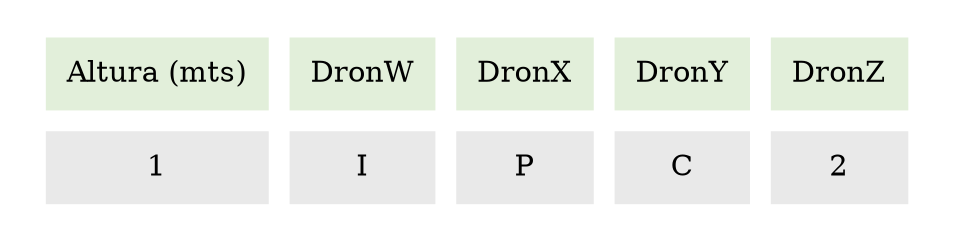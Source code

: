 digraph G { 
a0 [shape = none;label = <
<TABLE border="0" cellspacing="10" cellpadding="10" >
<TR>
<TD  bgcolor="#E2EFDA">Altura (mts)</TD>
<TD  bgcolor="#E2EFDA">DronW</TD>
<TD  bgcolor="#E2EFDA">DronX</TD>
<TD  bgcolor="#E2EFDA">DronY</TD>
<TD  bgcolor="#E2EFDA">DronZ</TD>
</TR>
<TR>
<TD  bgcolor="#e9e9e9">1</TD>
<TD  bgcolor="#e9e9e9">I</TD>
<TD  bgcolor="#e9e9e9">P</TD>
<TD  bgcolor="#e9e9e9">C</TD>
<TD  bgcolor="#e9e9e9">2</TD>
</TR>
</TABLE>>;];
}